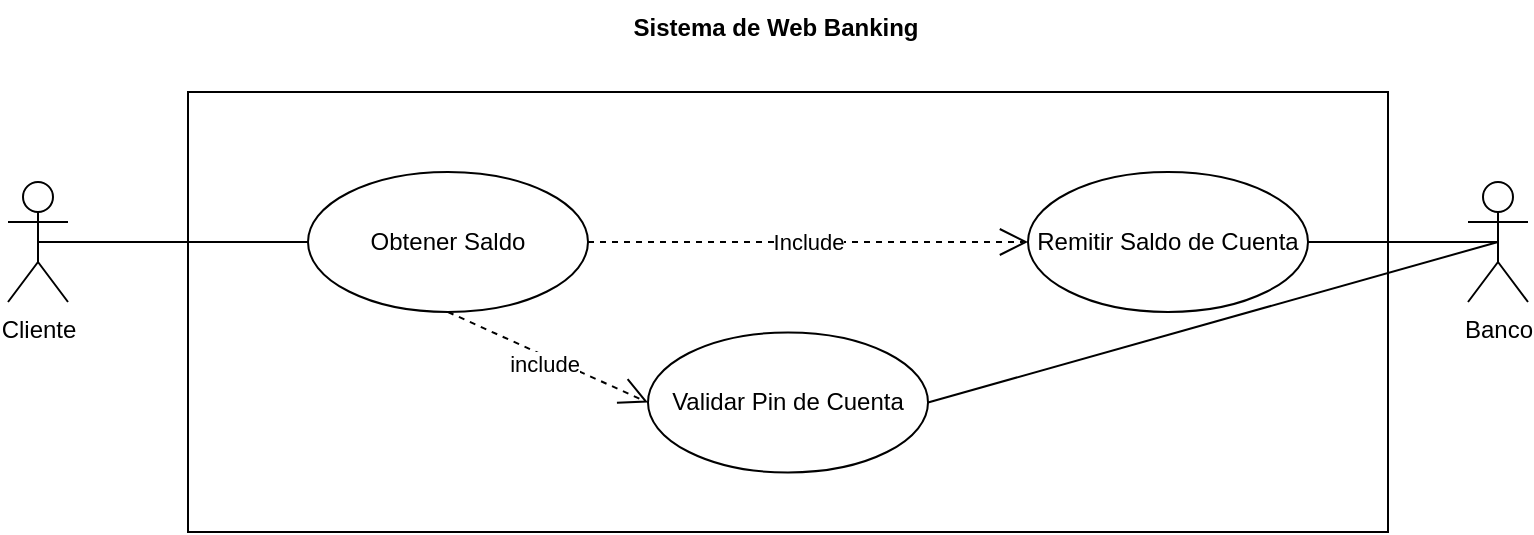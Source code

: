<mxfile version="20.3.0" type="device"><diagram id="Kba48H7zCyRLArFW7XaK" name="Página-1"><mxGraphModel dx="1278" dy="588" grid="1" gridSize="10" guides="1" tooltips="1" connect="1" arrows="1" fold="1" page="1" pageScale="1" pageWidth="827" pageHeight="1169" math="0" shadow="0"><root><mxCell id="0"/><mxCell id="1" parent="0"/><mxCell id="JTuYwWGV3PUfbCT8S1kg-1" value="" style="html=1;" parent="1" vertex="1"><mxGeometry x="120" y="120" width="600" height="220" as="geometry"/></mxCell><mxCell id="JTuYwWGV3PUfbCT8S1kg-2" value="Cliente" style="shape=umlActor;verticalLabelPosition=bottom;verticalAlign=top;html=1;" parent="1" vertex="1"><mxGeometry x="30" y="165" width="30" height="60" as="geometry"/></mxCell><mxCell id="JTuYwWGV3PUfbCT8S1kg-3" value="Sistema de Web Banking" style="text;align=center;fontStyle=1;verticalAlign=middle;spacingLeft=3;spacingRight=3;strokeColor=none;rotatable=0;points=[[0,0.5],[1,0.5]];portConstraint=eastwest;" parent="1" vertex="1"><mxGeometry x="374" y="74" width="80" height="26" as="geometry"/></mxCell><mxCell id="JTuYwWGV3PUfbCT8S1kg-4" value="Banco" style="shape=umlActor;verticalLabelPosition=bottom;verticalAlign=top;html=1;" parent="1" vertex="1"><mxGeometry x="760" y="165" width="30" height="60" as="geometry"/></mxCell><mxCell id="JTuYwWGV3PUfbCT8S1kg-5" value="" style="endArrow=none;html=1;rounded=0;exitX=0;exitY=0.5;exitDx=0;exitDy=0;entryX=0.5;entryY=0.5;entryDx=0;entryDy=0;entryPerimeter=0;" parent="1" source="JTuYwWGV3PUfbCT8S1kg-6" target="JTuYwWGV3PUfbCT8S1kg-2" edge="1"><mxGeometry width="50" height="50" relative="1" as="geometry"><mxPoint x="90" y="105" as="sourcePoint"/><mxPoint x="430" y="280" as="targetPoint"/></mxGeometry></mxCell><mxCell id="JTuYwWGV3PUfbCT8S1kg-6" value="Obtener Saldo" style="ellipse;whiteSpace=wrap;html=1;" parent="1" vertex="1"><mxGeometry x="180" y="160" width="140" height="70" as="geometry"/></mxCell><mxCell id="JTuYwWGV3PUfbCT8S1kg-7" value="Remitir Saldo de Cuenta" style="ellipse;whiteSpace=wrap;html=1;" parent="1" vertex="1"><mxGeometry x="540" y="160" width="140" height="70" as="geometry"/></mxCell><mxCell id="JTuYwWGV3PUfbCT8S1kg-8" value="" style="endArrow=none;html=1;rounded=0;entryX=0.5;entryY=0.5;entryDx=0;entryDy=0;entryPerimeter=0;exitX=1;exitY=0.5;exitDx=0;exitDy=0;" parent="1" source="JTuYwWGV3PUfbCT8S1kg-7" target="JTuYwWGV3PUfbCT8S1kg-4" edge="1"><mxGeometry width="50" height="50" relative="1" as="geometry"><mxPoint x="320" y="480" as="sourcePoint"/><mxPoint x="370" y="430" as="targetPoint"/></mxGeometry></mxCell><mxCell id="JTuYwWGV3PUfbCT8S1kg-9" value="Include" style="endArrow=open;endSize=12;dashed=1;html=1;rounded=0;exitX=1;exitY=0.5;exitDx=0;exitDy=0;entryX=0;entryY=0.5;entryDx=0;entryDy=0;" parent="1" source="JTuYwWGV3PUfbCT8S1kg-6" target="JTuYwWGV3PUfbCT8S1kg-7" edge="1"><mxGeometry width="160" relative="1" as="geometry"><mxPoint x="270" y="450" as="sourcePoint"/><mxPoint x="430" y="450" as="targetPoint"/></mxGeometry></mxCell><mxCell id="JTuYwWGV3PUfbCT8S1kg-10" value="" style="endArrow=none;html=1;rounded=0;entryX=0.5;entryY=0.5;entryDx=0;entryDy=0;entryPerimeter=0;exitX=1;exitY=0.5;exitDx=0;exitDy=0;" parent="1" source="JTuYwWGV3PUfbCT8S1kg-11" target="JTuYwWGV3PUfbCT8S1kg-4" edge="1"><mxGeometry width="50" height="50" relative="1" as="geometry"><mxPoint x="275" y="360.25" as="sourcePoint"/><mxPoint x="775" y="170" as="targetPoint"/></mxGeometry></mxCell><mxCell id="JTuYwWGV3PUfbCT8S1kg-11" value="Validar Pin de Cuenta" style="ellipse;whiteSpace=wrap;html=1;" parent="1" vertex="1"><mxGeometry x="350" y="240.25" width="140" height="70" as="geometry"/></mxCell><mxCell id="JTuYwWGV3PUfbCT8S1kg-12" value="include" style="endArrow=open;endSize=12;dashed=1;html=1;rounded=0;exitX=0.5;exitY=1;exitDx=0;exitDy=0;entryX=0;entryY=0.5;entryDx=0;entryDy=0;" parent="1" source="JTuYwWGV3PUfbCT8S1kg-6" target="JTuYwWGV3PUfbCT8S1kg-11" edge="1"><mxGeometry y="-4" width="160" relative="1" as="geometry"><mxPoint x="260.503" y="129.749" as="sourcePoint"/><mxPoint x="525" y="110.25" as="targetPoint"/><mxPoint as="offset"/></mxGeometry></mxCell></root></mxGraphModel></diagram></mxfile>